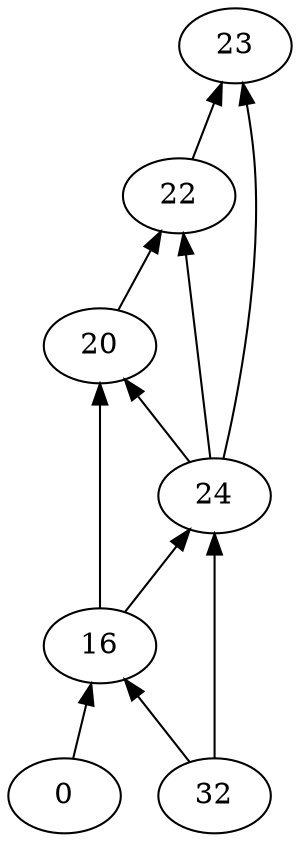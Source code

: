 digraph DMRW{
rankdir = BT;
23 [pos="6,23!"];
22 -> 23 22 [pos="2,21!"];
20 -> 22 20 [pos="2,19!"];
16 -> 20 16 [pos="2,17!"];
0 -> 16 0 [pos="2,15!"];
32 -> 16 ;
32 [pos="8,15!"];
24 -> 20 ;
24 [pos="8,17!"];
16 -> 24 32 -> 24 ;
24 -> 22 ;
24 -> 23 ;
}